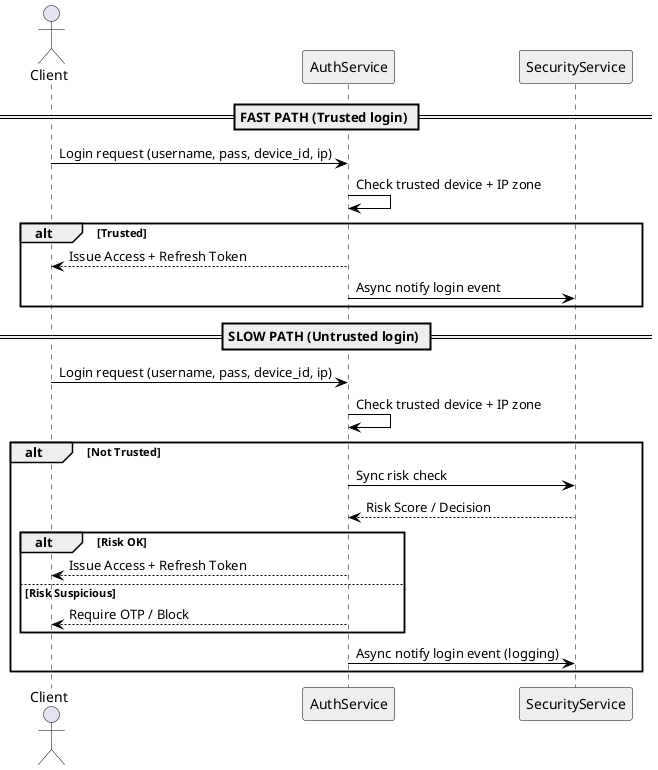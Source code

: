 @startuml risk
skinparam sequence {
  ArrowColor black
  ActorBorderColor black
  LifeLineBorderColor black
  LifeLineBackgroundColor #DDDDDD
  ParticipantBorderColor black
  ParticipantBackgroundColor #EEEEEE
  NoteBackgroundColor #FFFFCC
  NoteBorderColor black
}

actor Client
participant AuthService
participant SecurityService

== FAST PATH (Trusted login) ==
Client -> AuthService: Login request (username, pass, device_id, ip)
AuthService -> AuthService: Check trusted device + IP zone
alt Trusted
  AuthService --> Client: Issue Access + Refresh Token
  AuthService -> SecurityService: Async notify login event
end

== SLOW PATH (Untrusted login) ==
Client -> AuthService: Login request (username, pass, device_id, ip)
AuthService -> AuthService: Check trusted device + IP zone
alt Not Trusted
  AuthService -> SecurityService: Sync risk check
  SecurityService --> AuthService: Risk Score / Decision
  alt Risk OK
    AuthService --> Client: Issue Access + Refresh Token
  else Risk Suspicious
    AuthService --> Client: Require OTP / Block
  end
  AuthService -> SecurityService: Async notify login event (logging)
end
@enduml
